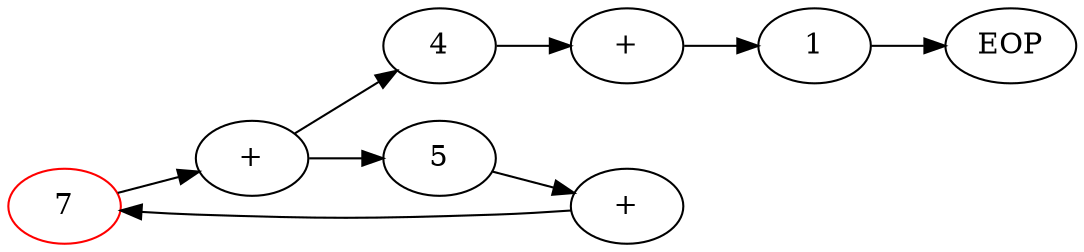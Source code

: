 digraph GSS {
    rankdir=LR
    0 [label="7"][color="red"]
    1 [label="+"]
    2 [label="4"]
    3 [label="+"]
    4 [label="1"]
    5 [label="5"]
    6 [label="+"]
    7 [label="EOP"]
    0 -> 1
    1 -> 2
    2 -> 3
    3 -> 4
    4 -> 7
    1 -> 5
    5 -> 6
    6 -> 0
}